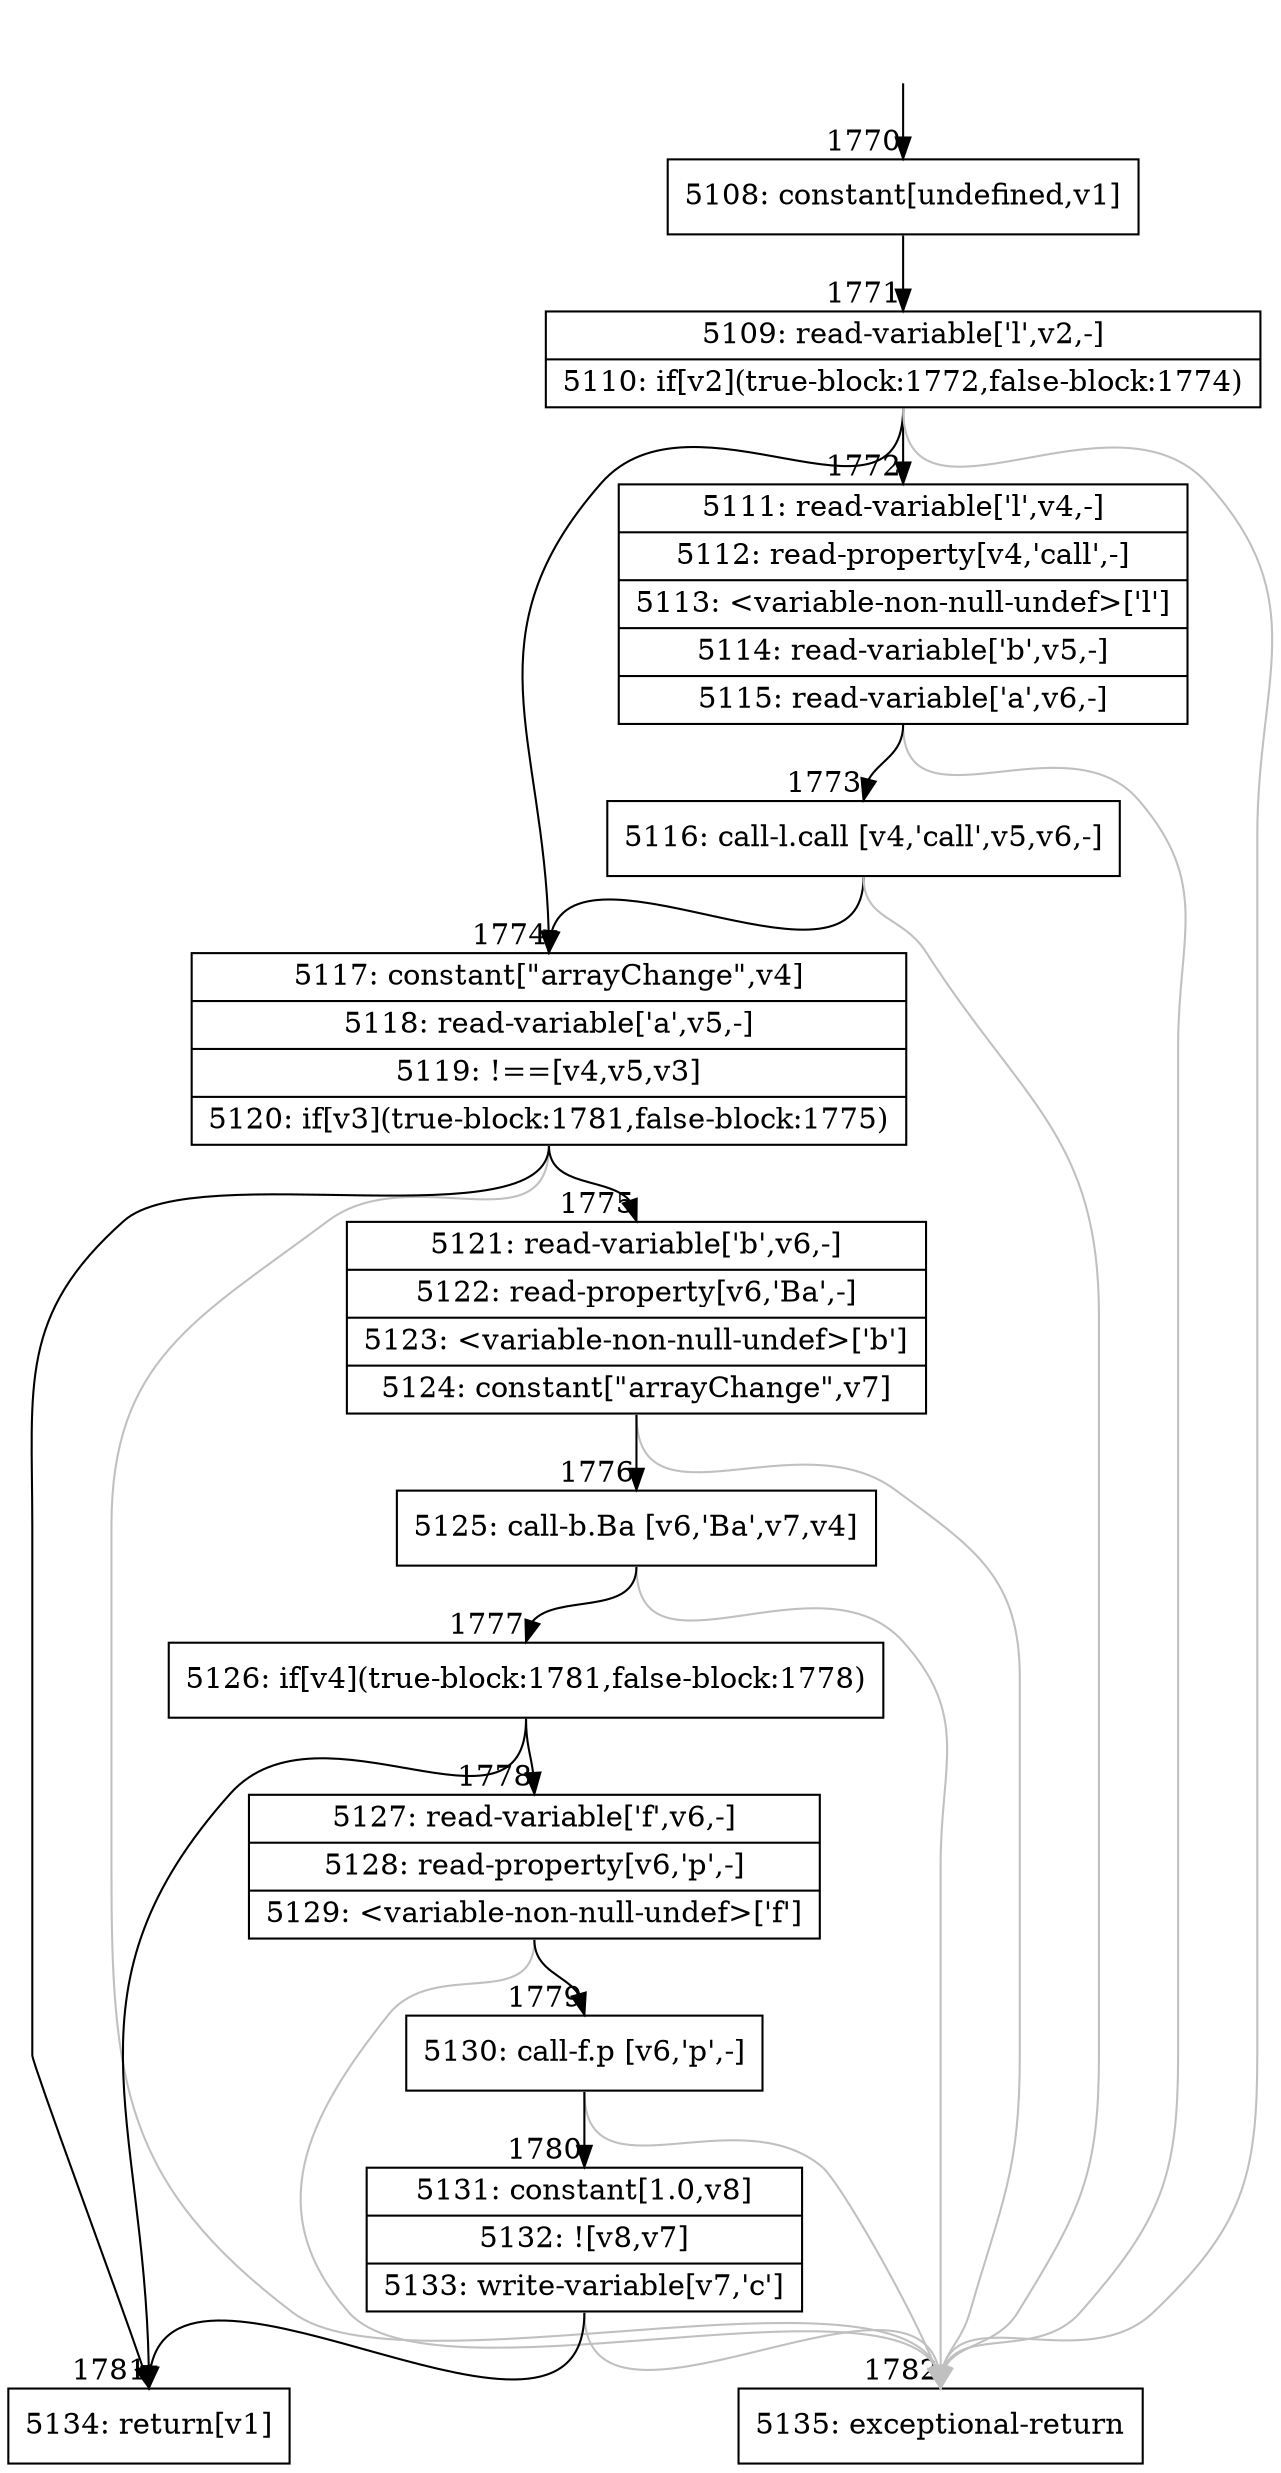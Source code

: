 digraph {
rankdir="TD"
BB_entry158[shape=none,label=""];
BB_entry158 -> BB1770 [tailport=s, headport=n, headlabel="    1770"]
BB1770 [shape=record label="{5108: constant[undefined,v1]}" ] 
BB1770 -> BB1771 [tailport=s, headport=n, headlabel="      1771"]
BB1771 [shape=record label="{5109: read-variable['l',v2,-]|5110: if[v2](true-block:1772,false-block:1774)}" ] 
BB1771 -> BB1774 [tailport=s, headport=n, headlabel="      1774"]
BB1771 -> BB1772 [tailport=s, headport=n, headlabel="      1772"]
BB1771 -> BB1782 [tailport=s, headport=n, color=gray, headlabel="      1782"]
BB1772 [shape=record label="{5111: read-variable['l',v4,-]|5112: read-property[v4,'call',-]|5113: \<variable-non-null-undef\>['l']|5114: read-variable['b',v5,-]|5115: read-variable['a',v6,-]}" ] 
BB1772 -> BB1773 [tailport=s, headport=n, headlabel="      1773"]
BB1772 -> BB1782 [tailport=s, headport=n, color=gray]
BB1773 [shape=record label="{5116: call-l.call [v4,'call',v5,v6,-]}" ] 
BB1773 -> BB1774 [tailport=s, headport=n]
BB1773 -> BB1782 [tailport=s, headport=n, color=gray]
BB1774 [shape=record label="{5117: constant[\"arrayChange\",v4]|5118: read-variable['a',v5,-]|5119: !==[v4,v5,v3]|5120: if[v3](true-block:1781,false-block:1775)}" ] 
BB1774 -> BB1781 [tailport=s, headport=n, headlabel="      1781"]
BB1774 -> BB1775 [tailport=s, headport=n, headlabel="      1775"]
BB1774 -> BB1782 [tailport=s, headport=n, color=gray]
BB1775 [shape=record label="{5121: read-variable['b',v6,-]|5122: read-property[v6,'Ba',-]|5123: \<variable-non-null-undef\>['b']|5124: constant[\"arrayChange\",v7]}" ] 
BB1775 -> BB1776 [tailport=s, headport=n, headlabel="      1776"]
BB1775 -> BB1782 [tailport=s, headport=n, color=gray]
BB1776 [shape=record label="{5125: call-b.Ba [v6,'Ba',v7,v4]}" ] 
BB1776 -> BB1777 [tailport=s, headport=n, headlabel="      1777"]
BB1776 -> BB1782 [tailport=s, headport=n, color=gray]
BB1777 [shape=record label="{5126: if[v4](true-block:1781,false-block:1778)}" ] 
BB1777 -> BB1781 [tailport=s, headport=n]
BB1777 -> BB1778 [tailport=s, headport=n, headlabel="      1778"]
BB1778 [shape=record label="{5127: read-variable['f',v6,-]|5128: read-property[v6,'p',-]|5129: \<variable-non-null-undef\>['f']}" ] 
BB1778 -> BB1779 [tailport=s, headport=n, headlabel="      1779"]
BB1778 -> BB1782 [tailport=s, headport=n, color=gray]
BB1779 [shape=record label="{5130: call-f.p [v6,'p',-]}" ] 
BB1779 -> BB1780 [tailport=s, headport=n, headlabel="      1780"]
BB1779 -> BB1782 [tailport=s, headport=n, color=gray]
BB1780 [shape=record label="{5131: constant[1.0,v8]|5132: ![v8,v7]|5133: write-variable[v7,'c']}" ] 
BB1780 -> BB1781 [tailport=s, headport=n]
BB1780 -> BB1782 [tailport=s, headport=n, color=gray]
BB1781 [shape=record label="{5134: return[v1]}" ] 
BB1782 [shape=record label="{5135: exceptional-return}" ] 
}
